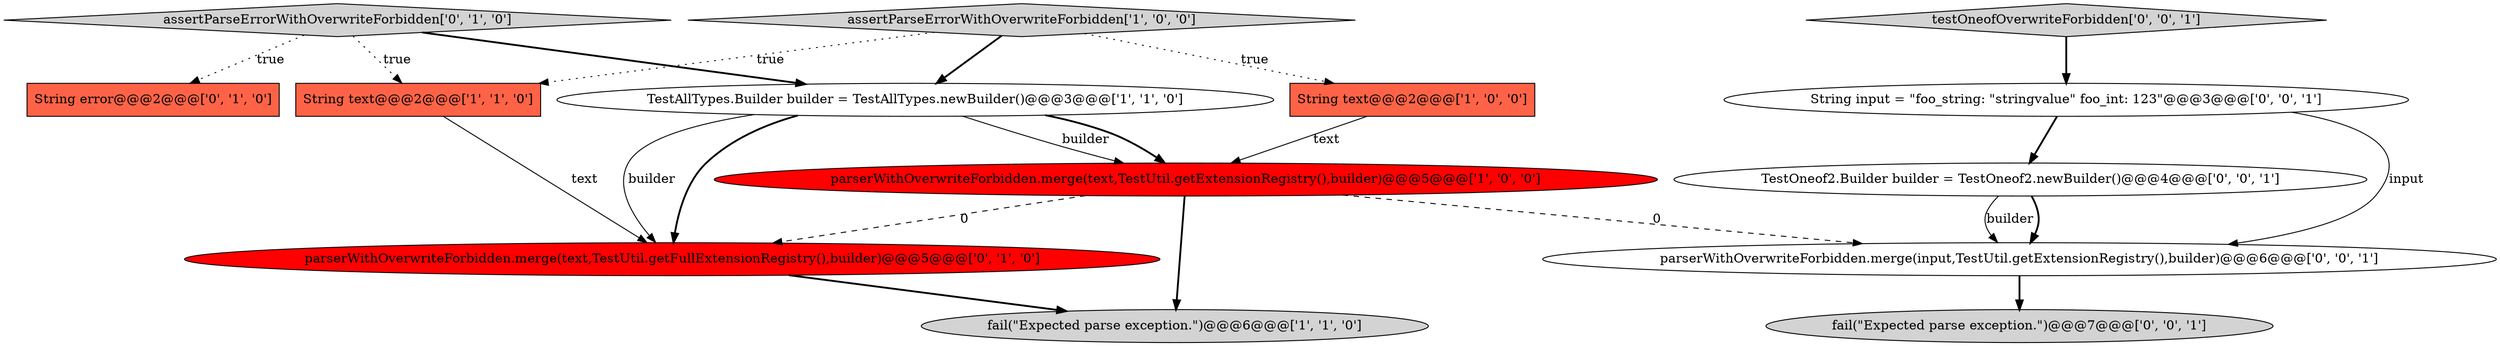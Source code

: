 digraph {
0 [style = filled, label = "parserWithOverwriteForbidden.merge(text,TestUtil.getExtensionRegistry(),builder)@@@5@@@['1', '0', '0']", fillcolor = red, shape = ellipse image = "AAA1AAABBB1BBB"];
7 [style = filled, label = "parserWithOverwriteForbidden.merge(text,TestUtil.getFullExtensionRegistry(),builder)@@@5@@@['0', '1', '0']", fillcolor = red, shape = ellipse image = "AAA1AAABBB2BBB"];
8 [style = filled, label = "assertParseErrorWithOverwriteForbidden['0', '1', '0']", fillcolor = lightgray, shape = diamond image = "AAA0AAABBB2BBB"];
10 [style = filled, label = "TestOneof2.Builder builder = TestOneof2.newBuilder()@@@4@@@['0', '0', '1']", fillcolor = white, shape = ellipse image = "AAA0AAABBB3BBB"];
1 [style = filled, label = "fail(\"Expected parse exception.\")@@@6@@@['1', '1', '0']", fillcolor = lightgray, shape = ellipse image = "AAA0AAABBB1BBB"];
9 [style = filled, label = "String input = \"foo_string: \"stringvalue\" foo_int: 123\"@@@3@@@['0', '0', '1']", fillcolor = white, shape = ellipse image = "AAA0AAABBB3BBB"];
12 [style = filled, label = "parserWithOverwriteForbidden.merge(input,TestUtil.getExtensionRegistry(),builder)@@@6@@@['0', '0', '1']", fillcolor = white, shape = ellipse image = "AAA0AAABBB3BBB"];
3 [style = filled, label = "String text@@@2@@@['1', '0', '0']", fillcolor = tomato, shape = box image = "AAA0AAABBB1BBB"];
11 [style = filled, label = "testOneofOverwriteForbidden['0', '0', '1']", fillcolor = lightgray, shape = diamond image = "AAA0AAABBB3BBB"];
5 [style = filled, label = "String text@@@2@@@['1', '1', '0']", fillcolor = tomato, shape = box image = "AAA0AAABBB1BBB"];
2 [style = filled, label = "TestAllTypes.Builder builder = TestAllTypes.newBuilder()@@@3@@@['1', '1', '0']", fillcolor = white, shape = ellipse image = "AAA0AAABBB1BBB"];
4 [style = filled, label = "assertParseErrorWithOverwriteForbidden['1', '0', '0']", fillcolor = lightgray, shape = diamond image = "AAA0AAABBB1BBB"];
13 [style = filled, label = "fail(\"Expected parse exception.\")@@@7@@@['0', '0', '1']", fillcolor = lightgray, shape = ellipse image = "AAA0AAABBB3BBB"];
6 [style = filled, label = "String error@@@2@@@['0', '1', '0']", fillcolor = tomato, shape = box image = "AAA0AAABBB2BBB"];
4->5 [style = dotted, label="true"];
7->1 [style = bold, label=""];
9->12 [style = solid, label="input"];
2->0 [style = solid, label="builder"];
4->2 [style = bold, label=""];
9->10 [style = bold, label=""];
0->12 [style = dashed, label="0"];
11->9 [style = bold, label=""];
2->7 [style = solid, label="builder"];
5->7 [style = solid, label="text"];
12->13 [style = bold, label=""];
2->0 [style = bold, label=""];
4->3 [style = dotted, label="true"];
8->6 [style = dotted, label="true"];
8->2 [style = bold, label=""];
8->5 [style = dotted, label="true"];
10->12 [style = bold, label=""];
0->1 [style = bold, label=""];
10->12 [style = solid, label="builder"];
2->7 [style = bold, label=""];
0->7 [style = dashed, label="0"];
3->0 [style = solid, label="text"];
}
